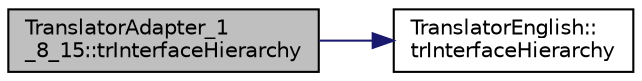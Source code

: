 digraph "TranslatorAdapter_1_8_15::trInterfaceHierarchy"
{
 // LATEX_PDF_SIZE
  edge [fontname="Helvetica",fontsize="10",labelfontname="Helvetica",labelfontsize="10"];
  node [fontname="Helvetica",fontsize="10",shape=record];
  rankdir="LR";
  Node1 [label="TranslatorAdapter_1\l_8_15::trInterfaceHierarchy",height=0.2,width=0.4,color="black", fillcolor="grey75", style="filled", fontcolor="black",tooltip=" "];
  Node1 -> Node2 [color="midnightblue",fontsize="10",style="solid",fontname="Helvetica"];
  Node2 [label="TranslatorEnglish::\ltrInterfaceHierarchy",height=0.2,width=0.4,color="black", fillcolor="white", style="filled",URL="$classTranslatorEnglish.html#a8d6271b834be2a118cdee362a68def50",tooltip=" "];
}
